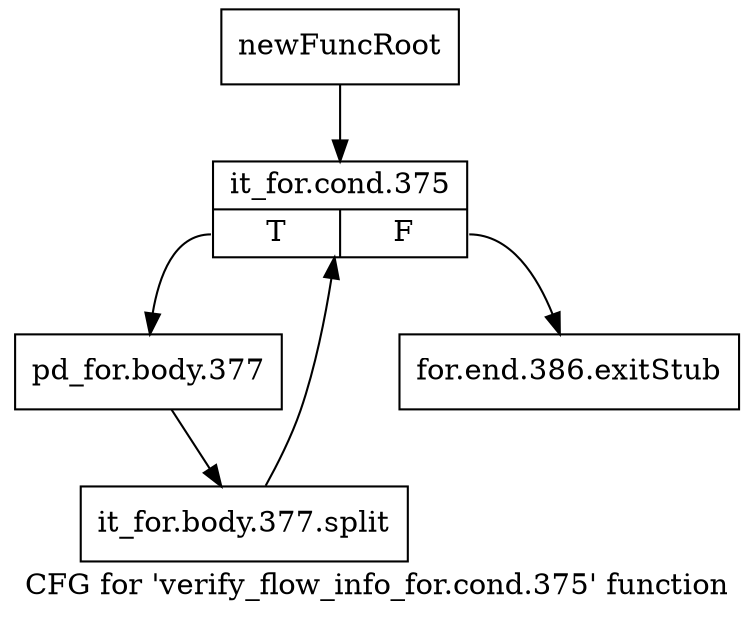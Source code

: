 digraph "CFG for 'verify_flow_info_for.cond.375' function" {
	label="CFG for 'verify_flow_info_for.cond.375' function";

	Node0xa5998b0 [shape=record,label="{newFuncRoot}"];
	Node0xa5998b0 -> Node0xa599d00;
	Node0xa599cb0 [shape=record,label="{for.end.386.exitStub}"];
	Node0xa599d00 [shape=record,label="{it_for.cond.375|{<s0>T|<s1>F}}"];
	Node0xa599d00:s0 -> Node0xa599d50;
	Node0xa599d00:s1 -> Node0xa599cb0;
	Node0xa599d50 [shape=record,label="{pd_for.body.377}"];
	Node0xa599d50 -> Node0xf1d97a0;
	Node0xf1d97a0 [shape=record,label="{it_for.body.377.split}"];
	Node0xf1d97a0 -> Node0xa599d00;
}
